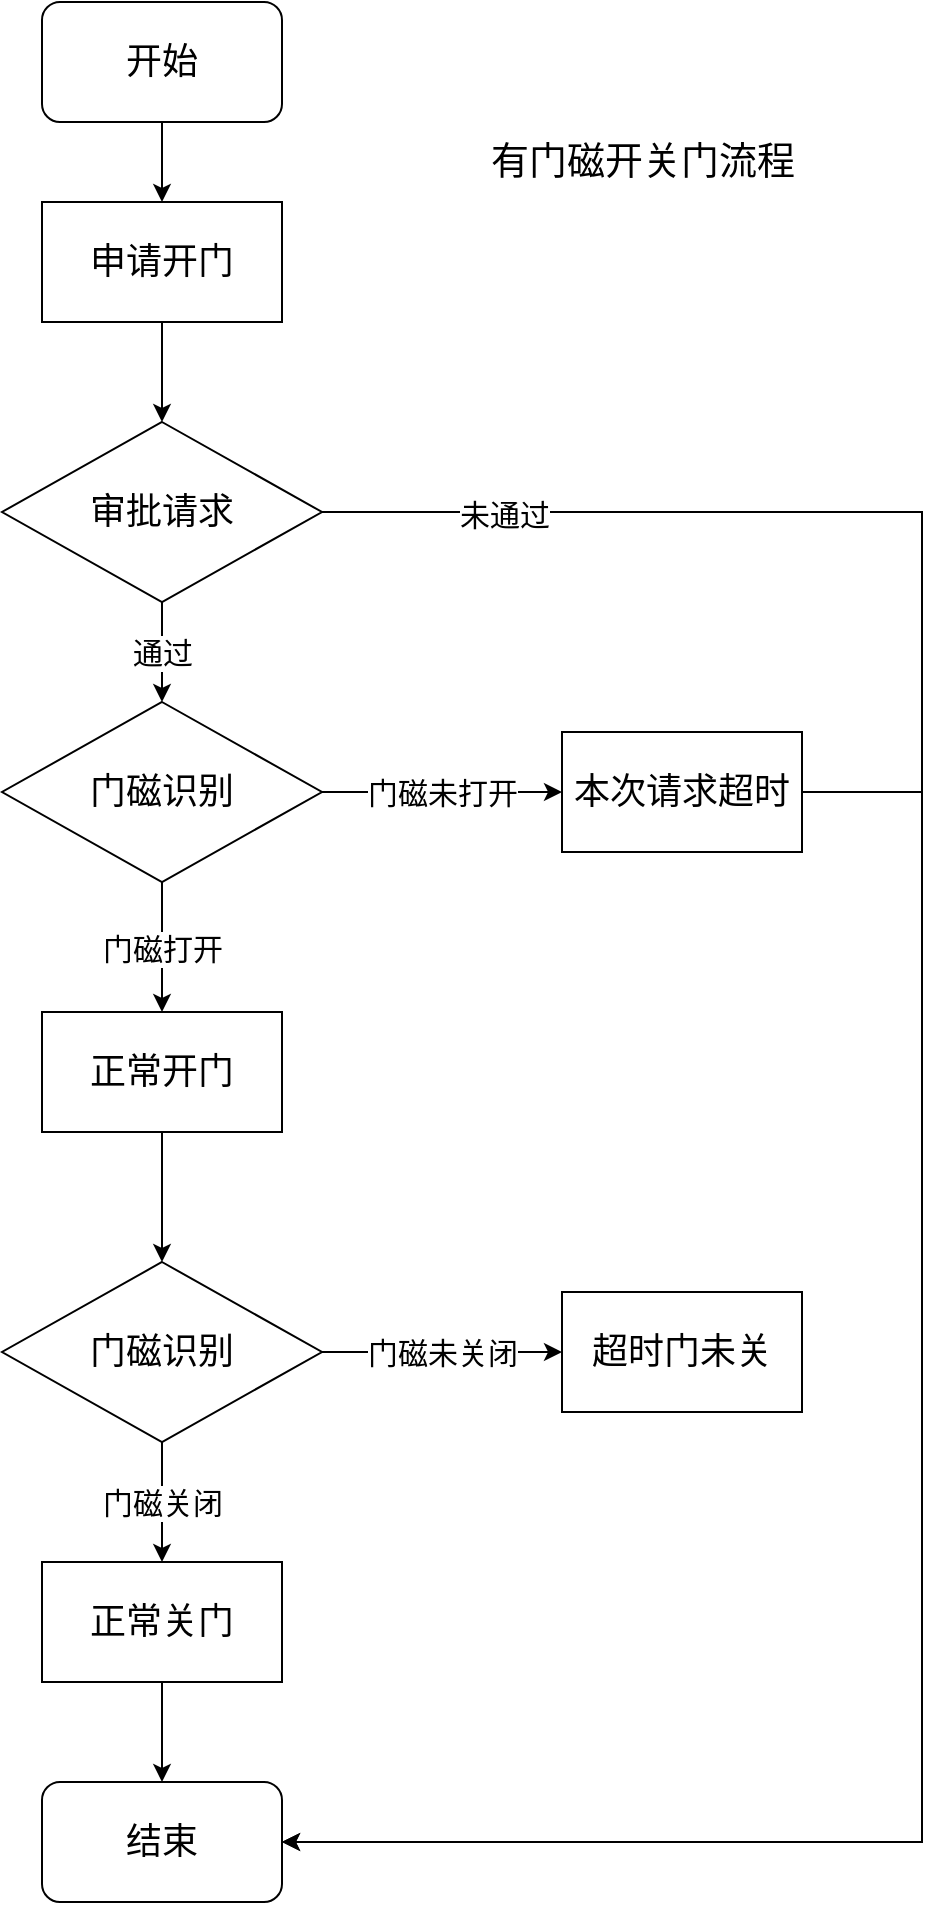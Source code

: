 <mxfile version="21.3.2" type="github">
  <diagram name="第 1 页" id="izJ0LMEIjz0XsootpuC-">
    <mxGraphModel dx="954" dy="576" grid="1" gridSize="10" guides="1" tooltips="1" connect="1" arrows="1" fold="1" page="1" pageScale="1" pageWidth="827" pageHeight="1169" math="0" shadow="0">
      <root>
        <mxCell id="0" />
        <mxCell id="1" parent="0" />
        <mxCell id="JczZZoGLcIc2QyHTOoum-1" value="" style="edgeStyle=orthogonalEdgeStyle;rounded=0;orthogonalLoop=1;jettySize=auto;html=1;" edge="1" parent="1" source="JczZZoGLcIc2QyHTOoum-2" target="JczZZoGLcIc2QyHTOoum-8">
          <mxGeometry relative="1" as="geometry" />
        </mxCell>
        <mxCell id="JczZZoGLcIc2QyHTOoum-2" value="申请开门" style="rounded=0;whiteSpace=wrap;html=1;fontSize=18;" vertex="1" parent="1">
          <mxGeometry x="130" y="120" width="120" height="60" as="geometry" />
        </mxCell>
        <mxCell id="JczZZoGLcIc2QyHTOoum-3" value="" style="edgeStyle=orthogonalEdgeStyle;rounded=0;orthogonalLoop=1;jettySize=auto;html=1;" edge="1" parent="1" source="JczZZoGLcIc2QyHTOoum-4" target="JczZZoGLcIc2QyHTOoum-2">
          <mxGeometry relative="1" as="geometry" />
        </mxCell>
        <mxCell id="JczZZoGLcIc2QyHTOoum-4" value="开始" style="rounded=1;whiteSpace=wrap;html=1;fontSize=18;" vertex="1" parent="1">
          <mxGeometry x="130" y="20" width="120" height="60" as="geometry" />
        </mxCell>
        <mxCell id="JczZZoGLcIc2QyHTOoum-5" value="&lt;font style=&quot;font-size: 15px;&quot;&gt;通过&lt;/font&gt;" style="edgeStyle=orthogonalEdgeStyle;rounded=0;orthogonalLoop=1;jettySize=auto;html=1;" edge="1" parent="1" source="JczZZoGLcIc2QyHTOoum-8" target="JczZZoGLcIc2QyHTOoum-14">
          <mxGeometry relative="1" as="geometry" />
        </mxCell>
        <mxCell id="JczZZoGLcIc2QyHTOoum-6" style="edgeStyle=orthogonalEdgeStyle;rounded=0;orthogonalLoop=1;jettySize=auto;html=1;entryX=1;entryY=0.5;entryDx=0;entryDy=0;" edge="1" parent="1" source="JczZZoGLcIc2QyHTOoum-8" target="JczZZoGLcIc2QyHTOoum-20">
          <mxGeometry relative="1" as="geometry">
            <Array as="points">
              <mxPoint x="570" y="275" />
              <mxPoint x="570" y="940" />
            </Array>
          </mxGeometry>
        </mxCell>
        <mxCell id="JczZZoGLcIc2QyHTOoum-7" value="未通过" style="edgeLabel;html=1;align=center;verticalAlign=middle;resizable=0;points=[];fontSize=15;" vertex="1" connectable="0" parent="JczZZoGLcIc2QyHTOoum-6">
          <mxGeometry x="-0.858" y="-1" relative="1" as="geometry">
            <mxPoint as="offset" />
          </mxGeometry>
        </mxCell>
        <mxCell id="JczZZoGLcIc2QyHTOoum-8" value="审批请求" style="rhombus;whiteSpace=wrap;html=1;fontSize=18;" vertex="1" parent="1">
          <mxGeometry x="110" y="230" width="160" height="90" as="geometry" />
        </mxCell>
        <mxCell id="JczZZoGLcIc2QyHTOoum-9" value="" style="edgeStyle=orthogonalEdgeStyle;rounded=0;orthogonalLoop=1;jettySize=auto;html=1;" edge="1" parent="1" source="JczZZoGLcIc2QyHTOoum-10" target="JczZZoGLcIc2QyHTOoum-17">
          <mxGeometry relative="1" as="geometry" />
        </mxCell>
        <mxCell id="JczZZoGLcIc2QyHTOoum-10" value="正常开门" style="rounded=0;whiteSpace=wrap;html=1;fontSize=18;" vertex="1" parent="1">
          <mxGeometry x="130" y="525" width="120" height="60" as="geometry" />
        </mxCell>
        <mxCell id="JczZZoGLcIc2QyHTOoum-11" value="门磁打开" style="edgeStyle=orthogonalEdgeStyle;rounded=0;orthogonalLoop=1;jettySize=auto;html=1;fontSize=15;" edge="1" parent="1" source="JczZZoGLcIc2QyHTOoum-14" target="JczZZoGLcIc2QyHTOoum-10">
          <mxGeometry relative="1" as="geometry" />
        </mxCell>
        <mxCell id="JczZZoGLcIc2QyHTOoum-12" style="edgeStyle=orthogonalEdgeStyle;rounded=0;orthogonalLoop=1;jettySize=auto;html=1;entryX=1;entryY=0.5;entryDx=0;entryDy=0;exitX=1;exitY=0.5;exitDx=0;exitDy=0;" edge="1" parent="1" source="JczZZoGLcIc2QyHTOoum-22" target="JczZZoGLcIc2QyHTOoum-20">
          <mxGeometry relative="1" as="geometry">
            <mxPoint x="510" y="410" as="sourcePoint" />
            <Array as="points">
              <mxPoint x="570" y="415" />
              <mxPoint x="570" y="940" />
            </Array>
          </mxGeometry>
        </mxCell>
        <mxCell id="JczZZoGLcIc2QyHTOoum-13" value="门磁未打开" style="edgeStyle=orthogonalEdgeStyle;rounded=0;orthogonalLoop=1;jettySize=auto;html=1;fontSize=15;" edge="1" parent="1" source="JczZZoGLcIc2QyHTOoum-14" target="JczZZoGLcIc2QyHTOoum-22">
          <mxGeometry relative="1" as="geometry" />
        </mxCell>
        <mxCell id="JczZZoGLcIc2QyHTOoum-14" value="门磁识别" style="rhombus;whiteSpace=wrap;html=1;fontSize=18;" vertex="1" parent="1">
          <mxGeometry x="110" y="370" width="160" height="90" as="geometry" />
        </mxCell>
        <mxCell id="JczZZoGLcIc2QyHTOoum-15" value="&lt;font style=&quot;font-size: 15px;&quot;&gt;门磁关闭&lt;/font&gt;" style="edgeStyle=orthogonalEdgeStyle;rounded=0;orthogonalLoop=1;jettySize=auto;html=1;fontSize=15;" edge="1" parent="1" source="JczZZoGLcIc2QyHTOoum-17" target="JczZZoGLcIc2QyHTOoum-19">
          <mxGeometry relative="1" as="geometry" />
        </mxCell>
        <mxCell id="JczZZoGLcIc2QyHTOoum-16" value="门磁未关闭" style="edgeStyle=orthogonalEdgeStyle;rounded=0;orthogonalLoop=1;jettySize=auto;html=1;fontSize=15;" edge="1" parent="1" source="JczZZoGLcIc2QyHTOoum-17" target="JczZZoGLcIc2QyHTOoum-21">
          <mxGeometry relative="1" as="geometry" />
        </mxCell>
        <mxCell id="JczZZoGLcIc2QyHTOoum-17" value="门磁识别" style="rhombus;whiteSpace=wrap;html=1;fontSize=18;" vertex="1" parent="1">
          <mxGeometry x="110" y="650" width="160" height="90" as="geometry" />
        </mxCell>
        <mxCell id="JczZZoGLcIc2QyHTOoum-18" value="" style="edgeStyle=orthogonalEdgeStyle;rounded=0;orthogonalLoop=1;jettySize=auto;html=1;" edge="1" parent="1" source="JczZZoGLcIc2QyHTOoum-19" target="JczZZoGLcIc2QyHTOoum-20">
          <mxGeometry relative="1" as="geometry" />
        </mxCell>
        <mxCell id="JczZZoGLcIc2QyHTOoum-19" value="正常关门" style="rounded=0;whiteSpace=wrap;html=1;fontSize=18;" vertex="1" parent="1">
          <mxGeometry x="130" y="800" width="120" height="60" as="geometry" />
        </mxCell>
        <mxCell id="JczZZoGLcIc2QyHTOoum-20" value="结束" style="rounded=1;whiteSpace=wrap;html=1;fontSize=18;" vertex="1" parent="1">
          <mxGeometry x="130" y="910" width="120" height="60" as="geometry" />
        </mxCell>
        <mxCell id="JczZZoGLcIc2QyHTOoum-21" value="超时门未关" style="rounded=0;whiteSpace=wrap;html=1;fontSize=18;" vertex="1" parent="1">
          <mxGeometry x="390" y="665" width="120" height="60" as="geometry" />
        </mxCell>
        <mxCell id="JczZZoGLcIc2QyHTOoum-22" value="本次请求超时" style="rounded=0;whiteSpace=wrap;html=1;fontSize=18;" vertex="1" parent="1">
          <mxGeometry x="390" y="385" width="120" height="60" as="geometry" />
        </mxCell>
        <mxCell id="JczZZoGLcIc2QyHTOoum-23" value="&lt;font style=&quot;font-size: 19px;&quot;&gt;有门磁开关门流程&lt;/font&gt;" style="text;html=1;align=center;verticalAlign=middle;resizable=0;points=[];autosize=1;strokeColor=none;fillColor=none;" vertex="1" parent="1">
          <mxGeometry x="340" y="80" width="180" height="40" as="geometry" />
        </mxCell>
      </root>
    </mxGraphModel>
  </diagram>
</mxfile>
